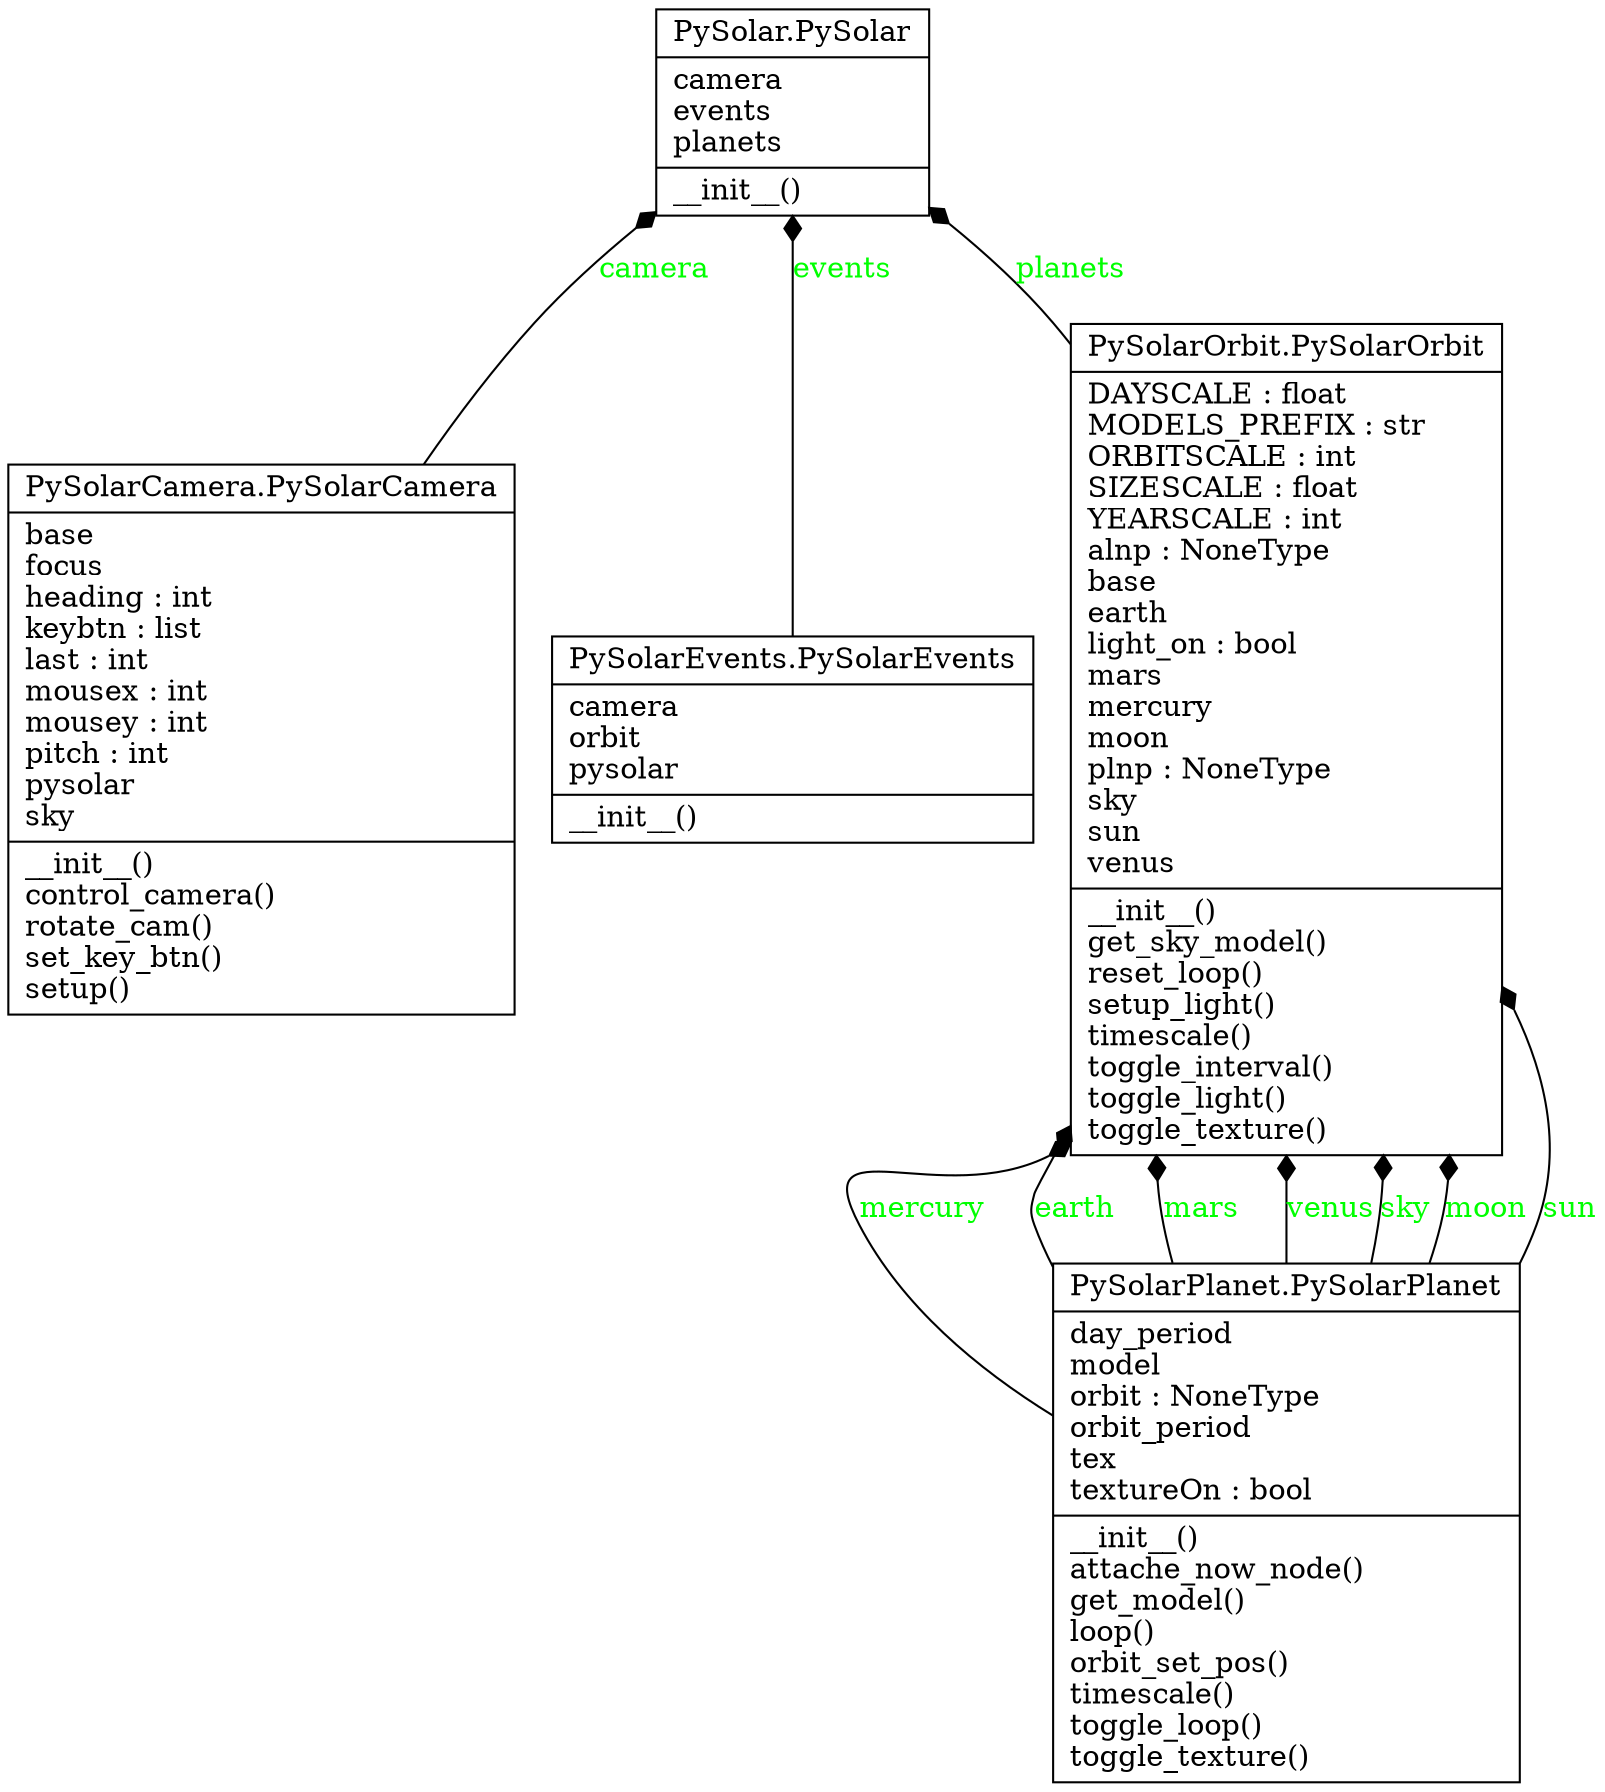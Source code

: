 digraph "classes_PySolar" {
charset="utf-8"
rankdir=BT
"0" [label="{PySolar.PySolar|camera\levents\lplanets\l|__init__()\l}", shape="record"];
"1" [label="{PySolarCamera.PySolarCamera|base\lfocus\lheading : int\lkeybtn : list\llast : int\lmousex : int\lmousey : int\lpitch : int\lpysolar\lsky\l|__init__()\lcontrol_camera()\lrotate_cam()\lset_key_btn()\lsetup()\l}", shape="record"];
"2" [label="{PySolarEvents.PySolarEvents|camera\lorbit\lpysolar\l|__init__()\l}", shape="record"];
"3" [label="{PySolarOrbit.PySolarOrbit|DAYSCALE : float\lMODELS_PREFIX : str\lORBITSCALE : int\lSIZESCALE : float\lYEARSCALE : int\lalnp : NoneType\lbase\learth\llight_on : bool\lmars\lmercury\lmoon\lplnp : NoneType\lsky\lsun\lvenus\l|__init__()\lget_sky_model()\lreset_loop()\lsetup_light()\ltimescale()\ltoggle_interval()\ltoggle_light()\ltoggle_texture()\l}", shape="record"];
"4" [label="{PySolarPlanet.PySolarPlanet|day_period\lmodel\lorbit : NoneType\lorbit_period\ltex\ltextureOn : bool\l|__init__()\lattache_now_node()\lget_model()\lloop()\lorbit_set_pos()\ltimescale()\ltoggle_loop()\ltoggle_texture()\l}", shape="record"];
"1" -> "0" [arrowhead="diamond", arrowtail="none", fontcolor="green", label="camera", style="solid"];
"2" -> "0" [arrowhead="diamond", arrowtail="none", fontcolor="green", label="events", style="solid"];
"3" -> "0" [arrowhead="diamond", arrowtail="none", fontcolor="green", label="planets", style="solid"];
"4" -> "3" [arrowhead="diamond", arrowtail="none", fontcolor="green", label="mercury", style="solid"];
"4" -> "3" [arrowhead="diamond", arrowtail="none", fontcolor="green", label="earth", style="solid"];
"4" -> "3" [arrowhead="diamond", arrowtail="none", fontcolor="green", label="mars", style="solid"];
"4" -> "3" [arrowhead="diamond", arrowtail="none", fontcolor="green", label="venus", style="solid"];
"4" -> "3" [arrowhead="diamond", arrowtail="none", fontcolor="green", label="sky", style="solid"];
"4" -> "3" [arrowhead="diamond", arrowtail="none", fontcolor="green", label="moon", style="solid"];
"4" -> "3" [arrowhead="diamond", arrowtail="none", fontcolor="green", label="sun", style="solid"];
}
